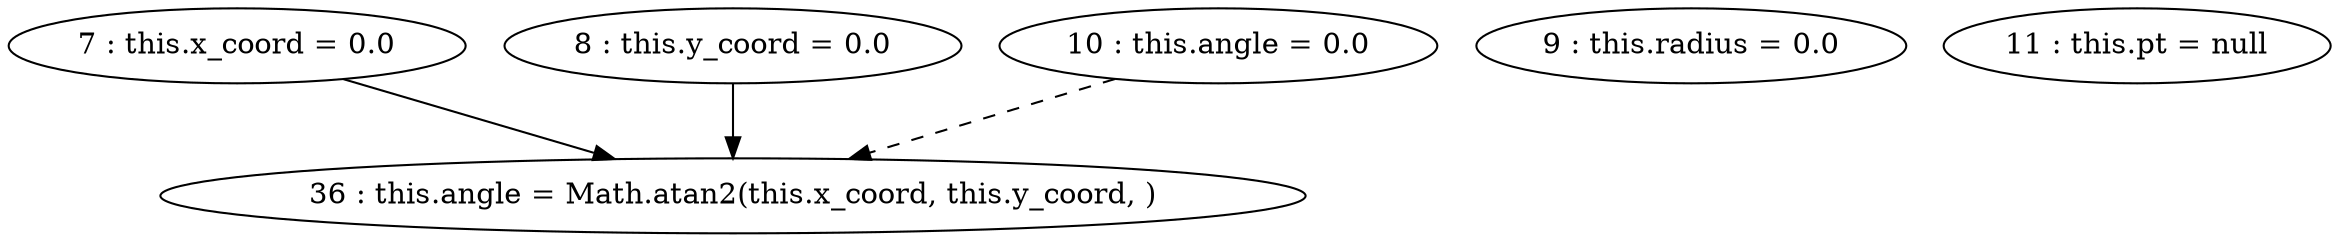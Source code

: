 digraph G {
"7 : this.x_coord = 0.0"
"7 : this.x_coord = 0.0" -> "36 : this.angle = Math.atan2(this.x_coord, this.y_coord, )"
"8 : this.y_coord = 0.0"
"8 : this.y_coord = 0.0" -> "36 : this.angle = Math.atan2(this.x_coord, this.y_coord, )"
"9 : this.radius = 0.0"
"10 : this.angle = 0.0"
"10 : this.angle = 0.0" -> "36 : this.angle = Math.atan2(this.x_coord, this.y_coord, )" [style=dashed]
"11 : this.pt = null"
"36 : this.angle = Math.atan2(this.x_coord, this.y_coord, )"
}